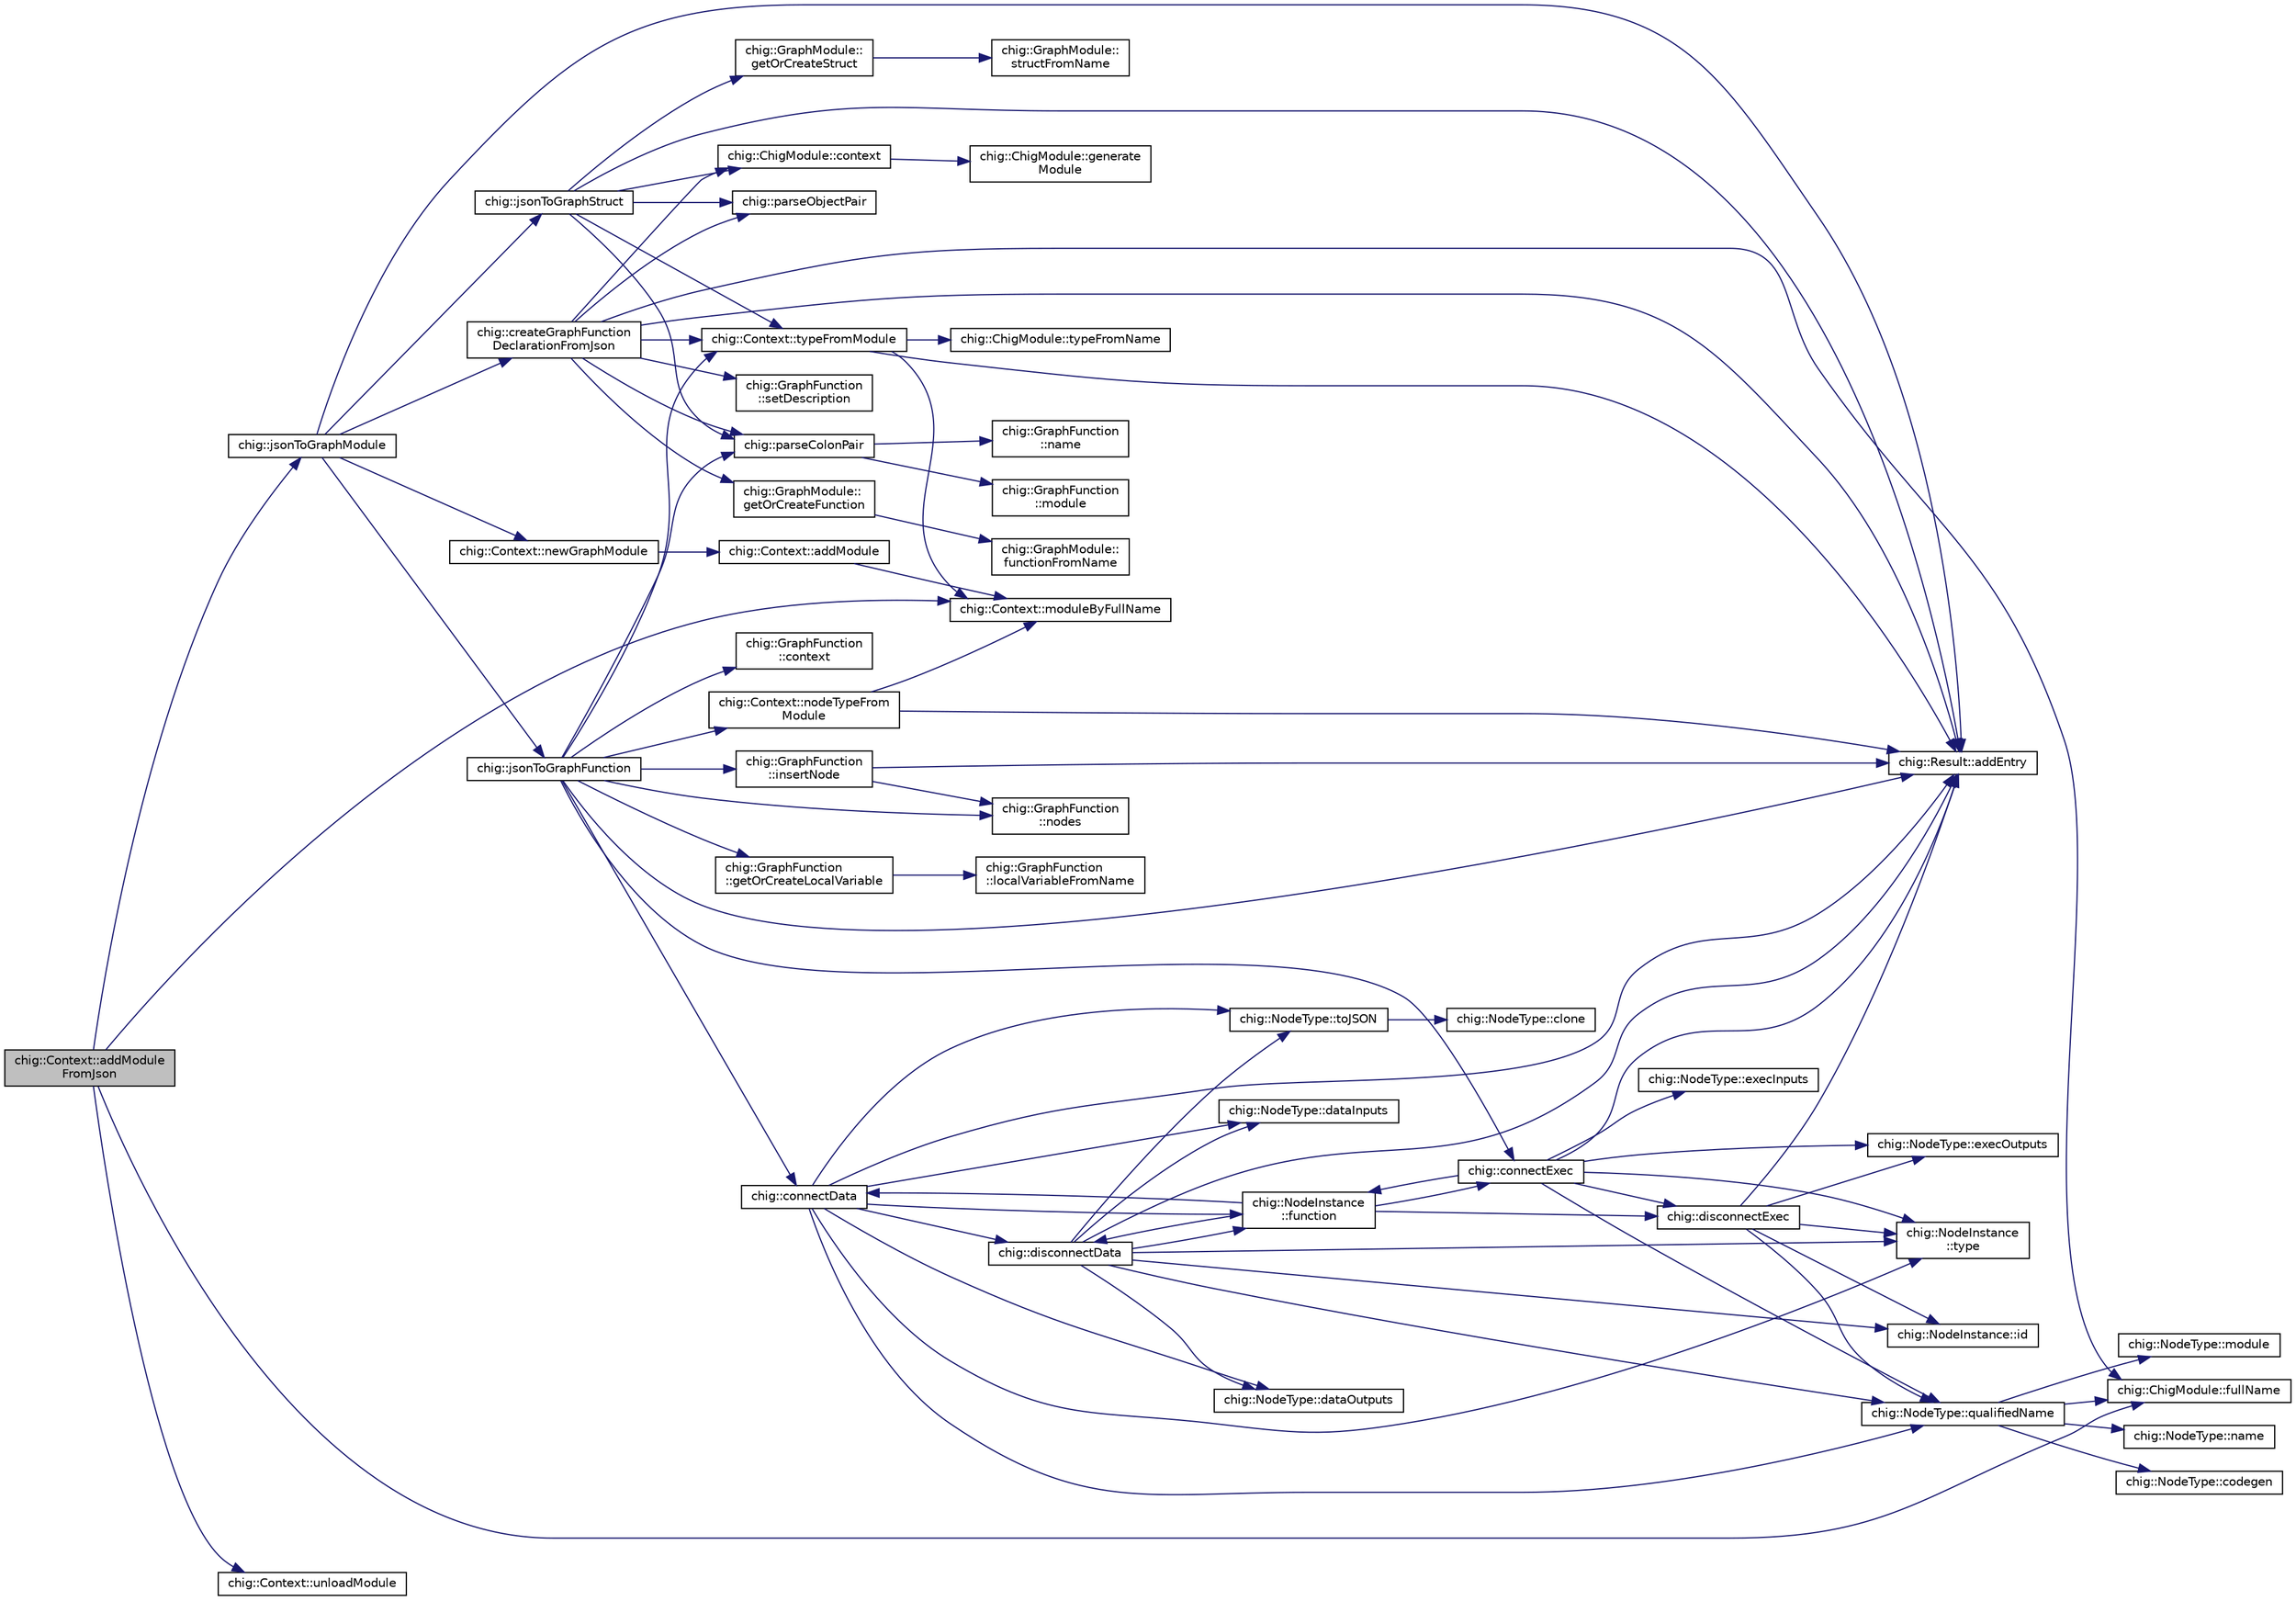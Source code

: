 digraph "chig::Context::addModuleFromJson"
{
 // INTERACTIVE_SVG=YES
  edge [fontname="Helvetica",fontsize="10",labelfontname="Helvetica",labelfontsize="10"];
  node [fontname="Helvetica",fontsize="10",shape=record];
  rankdir="LR";
  Node14 [label="chig::Context::addModule\lFromJson",height=0.2,width=0.4,color="black", fillcolor="grey75", style="filled", fontcolor="black"];
  Node14 -> Node15 [color="midnightblue",fontsize="10",style="solid",fontname="Helvetica"];
  Node15 [label="chig::ChigModule::fullName",height=0.2,width=0.4,color="black", fillcolor="white", style="filled",URL="$structchig_1_1ChigModule.html#ad730121a133fbc474fcb71d49f31f7b3",tooltip="Get the full name of the module. "];
  Node14 -> Node16 [color="midnightblue",fontsize="10",style="solid",fontname="Helvetica"];
  Node16 [label="chig::jsonToGraphModule",height=0.2,width=0.4,color="black", fillcolor="white", style="filled",URL="$namespacechig.html#a3b1bc50c9d7b3cdb17ffcb3ad602f7ab",tooltip="Load a GraphModule from json. "];
  Node16 -> Node17 [color="midnightblue",fontsize="10",style="solid",fontname="Helvetica"];
  Node17 [label="chig::Result::addEntry",height=0.2,width=0.4,color="black", fillcolor="white", style="filled",URL="$structchig_1_1Result.html#aabb30a56760c3a817518912d9eabb491",tooltip="Add a entry to the result, either a warning or an error. "];
  Node16 -> Node18 [color="midnightblue",fontsize="10",style="solid",fontname="Helvetica"];
  Node18 [label="chig::createGraphFunction\lDeclarationFromJson",height=0.2,width=0.4,color="black", fillcolor="white", style="filled",URL="$namespacechig.html#a860a6f4d8180f1fb71729896291891b7",tooltip="Create a forward declaration of a function in a module with an empty graph. "];
  Node18 -> Node17 [color="midnightblue",fontsize="10",style="solid",fontname="Helvetica"];
  Node18 -> Node19 [color="midnightblue",fontsize="10",style="solid",fontname="Helvetica"];
  Node19 [label="chig::ChigModule::context",height=0.2,width=0.4,color="black", fillcolor="white", style="filled",URL="$structchig_1_1ChigModule.html#aad81aae17452ddc5fc43809924236385",tooltip="Get the Context that this module belongs to. "];
  Node19 -> Node20 [color="midnightblue",fontsize="10",style="solid",fontname="Helvetica"];
  Node20 [label="chig::ChigModule::generate\lModule",height=0.2,width=0.4,color="black", fillcolor="white", style="filled",URL="$structchig_1_1ChigModule.html#a7864ea1e3388965d05103768757962a4",tooltip="Generate a llvm::Module from the module. "];
  Node18 -> Node15 [color="midnightblue",fontsize="10",style="solid",fontname="Helvetica"];
  Node18 -> Node21 [color="midnightblue",fontsize="10",style="solid",fontname="Helvetica"];
  Node21 [label="chig::GraphModule::\lgetOrCreateFunction",height=0.2,width=0.4,color="black", fillcolor="white", style="filled",URL="$structchig_1_1GraphModule.html#a628d997f3978987e06a1fc05f86aab36",tooltip="Create a new function if it does&#39;t already exist. "];
  Node21 -> Node22 [color="midnightblue",fontsize="10",style="solid",fontname="Helvetica"];
  Node22 [label="chig::GraphModule::\lfunctionFromName",height=0.2,width=0.4,color="black", fillcolor="white", style="filled",URL="$structchig_1_1GraphModule.html#acf2cd8568f77bb56185e87e8ccb5889c",tooltip="Get a function from the name. "];
  Node18 -> Node23 [color="midnightblue",fontsize="10",style="solid",fontname="Helvetica"];
  Node23 [label="chig::parseColonPair",height=0.2,width=0.4,color="black", fillcolor="white", style="filled",URL="$namespacechig.html#afcb097e8f99cd26ed33dd582f0d952f0",tooltip="Parse a colonated pair Example: lang:i32 would turn into {lang, i32}. "];
  Node23 -> Node24 [color="midnightblue",fontsize="10",style="solid",fontname="Helvetica"];
  Node24 [label="chig::GraphFunction\l::module",height=0.2,width=0.4,color="black", fillcolor="white", style="filled",URL="$structchig_1_1GraphFunction.html#a2eddb58def91a9e0fce7212db3834827",tooltip="Get the GraphModule that contains this GraphFunction. "];
  Node23 -> Node25 [color="midnightblue",fontsize="10",style="solid",fontname="Helvetica"];
  Node25 [label="chig::GraphFunction\l::name",height=0.2,width=0.4,color="black", fillcolor="white", style="filled",URL="$structchig_1_1GraphFunction.html#a3291c0b882b4f73e5d60af4ca75b1a37",tooltip="Get the name of the function. "];
  Node18 -> Node26 [color="midnightblue",fontsize="10",style="solid",fontname="Helvetica"];
  Node26 [label="chig::parseObjectPair",height=0.2,width=0.4,color="black", fillcolor="white", style="filled",URL="$namespacechig.html#a6326319f539f0f122c9784079c859bd3",tooltip="Parse something that looks like: {\"hello\": \"there\"} into {\"hello\", \"there\"}. "];
  Node18 -> Node27 [color="midnightblue",fontsize="10",style="solid",fontname="Helvetica"];
  Node27 [label="chig::GraphFunction\l::setDescription",height=0.2,width=0.4,color="black", fillcolor="white", style="filled",URL="$structchig_1_1GraphFunction.html#af4c4bb89b9458debff0efc8f9693d996",tooltip="Set the description of the function. "];
  Node18 -> Node28 [color="midnightblue",fontsize="10",style="solid",fontname="Helvetica"];
  Node28 [label="chig::Context::typeFromModule",height=0.2,width=0.4,color="black", fillcolor="white", style="filled",URL="$structchig_1_1Context.html#a0a1a3f31844162754866d7d0e877e176",tooltip="Gets a DataType from a module. "];
  Node28 -> Node29 [color="midnightblue",fontsize="10",style="solid",fontname="Helvetica"];
  Node29 [label="chig::Context::moduleByFullName",height=0.2,width=0.4,color="black", fillcolor="white", style="filled",URL="$structchig_1_1Context.html#ae9794348cb6c594497574b13852d6fd1",tooltip="Gets the module by the full name. "];
  Node28 -> Node17 [color="midnightblue",fontsize="10",style="solid",fontname="Helvetica"];
  Node28 -> Node30 [color="midnightblue",fontsize="10",style="solid",fontname="Helvetica"];
  Node30 [label="chig::ChigModule::typeFromName",height=0.2,width=0.4,color="black", fillcolor="white", style="filled",URL="$structchig_1_1ChigModule.html#a7bb138db48ea320a09312ffd1af0999a",tooltip="Get a DataType from the name. "];
  Node16 -> Node31 [color="midnightblue",fontsize="10",style="solid",fontname="Helvetica"];
  Node31 [label="chig::jsonToGraphFunction",height=0.2,width=0.4,color="black", fillcolor="white", style="filled",URL="$namespacechig.html#a62056798e67720d435705b99f7e16cd0",tooltip="Load a GraphFunction–must already exist (use createGraphFunctionDeclarationFromJson) ..."];
  Node31 -> Node17 [color="midnightblue",fontsize="10",style="solid",fontname="Helvetica"];
  Node31 -> Node32 [color="midnightblue",fontsize="10",style="solid",fontname="Helvetica"];
  Node32 [label="chig::connectData",height=0.2,width=0.4,color="black", fillcolor="white", style="filled",URL="$namespacechig.html#ad3c2fc880f6843f9a8a0f5ee0d62249d",tooltip="Connects two nodes&#39; data connections. "];
  Node32 -> Node17 [color="midnightblue",fontsize="10",style="solid",fontname="Helvetica"];
  Node32 -> Node33 [color="midnightblue",fontsize="10",style="solid",fontname="Helvetica"];
  Node33 [label="chig::NodeType::dataInputs",height=0.2,width=0.4,color="black", fillcolor="white", style="filled",URL="$structchig_1_1NodeType.html#ae03c2c70c06ea281a87b1b40c0514064",tooltip="Get the data inputs for the node. "];
  Node32 -> Node34 [color="midnightblue",fontsize="10",style="solid",fontname="Helvetica"];
  Node34 [label="chig::NodeType::dataOutputs",height=0.2,width=0.4,color="black", fillcolor="white", style="filled",URL="$structchig_1_1NodeType.html#aed44920726e20a4403f3d43f88cadb54",tooltip="Get the data outputs for the node. "];
  Node32 -> Node35 [color="midnightblue",fontsize="10",style="solid",fontname="Helvetica"];
  Node35 [label="chig::disconnectData",height=0.2,width=0.4,color="black", fillcolor="white", style="filled",URL="$namespacechig.html#a26aa6586df79345493de9fc130291c18",tooltip="Disconnect a data connection. "];
  Node35 -> Node17 [color="midnightblue",fontsize="10",style="solid",fontname="Helvetica"];
  Node35 -> Node33 [color="midnightblue",fontsize="10",style="solid",fontname="Helvetica"];
  Node35 -> Node34 [color="midnightblue",fontsize="10",style="solid",fontname="Helvetica"];
  Node35 -> Node36 [color="midnightblue",fontsize="10",style="solid",fontname="Helvetica"];
  Node36 [label="chig::NodeInstance\l::function",height=0.2,width=0.4,color="black", fillcolor="white", style="filled",URL="$structchig_1_1NodeInstance.html#ac06ee5988ee5f130088fee83a550f4d2",tooltip="Get the containing GraphFunction. "];
  Node36 -> Node32 [color="midnightblue",fontsize="10",style="solid",fontname="Helvetica"];
  Node36 -> Node37 [color="midnightblue",fontsize="10",style="solid",fontname="Helvetica"];
  Node37 [label="chig::connectExec",height=0.2,width=0.4,color="black", fillcolor="white", style="filled",URL="$namespacechig.html#a8a2e0029b591b2c20b39d570753f123f",tooltip="Connects two nodes&#39; exec connections. "];
  Node37 -> Node17 [color="midnightblue",fontsize="10",style="solid",fontname="Helvetica"];
  Node37 -> Node38 [color="midnightblue",fontsize="10",style="solid",fontname="Helvetica"];
  Node38 [label="chig::disconnectExec",height=0.2,width=0.4,color="black", fillcolor="white", style="filled",URL="$namespacechig.html#ad24a330508033631ef29b2f6e5cf6210",tooltip="Disconnect a exec connection. "];
  Node38 -> Node17 [color="midnightblue",fontsize="10",style="solid",fontname="Helvetica"];
  Node38 -> Node39 [color="midnightblue",fontsize="10",style="solid",fontname="Helvetica"];
  Node39 [label="chig::NodeType::execOutputs",height=0.2,width=0.4,color="black", fillcolor="white", style="filled",URL="$structchig_1_1NodeType.html#afc4ee5b526c87f79a4b4e2a902e209a8",tooltip="Get the execution outputs for the node. "];
  Node38 -> Node40 [color="midnightblue",fontsize="10",style="solid",fontname="Helvetica"];
  Node40 [label="chig::NodeInstance::id",height=0.2,width=0.4,color="black", fillcolor="white", style="filled",URL="$structchig_1_1NodeInstance.html#a0560b8b35612fc845d6464866c425c71",tooltip="Get the ID of the instance, unique to the graph. "];
  Node38 -> Node41 [color="midnightblue",fontsize="10",style="solid",fontname="Helvetica"];
  Node41 [label="chig::NodeType::qualifiedName",height=0.2,width=0.4,color="black", fillcolor="white", style="filled",URL="$structchig_1_1NodeType.html#aec01c9c30813ec9f0e15dda0f7ae34f3",tooltip="Get the qualified name of the node type, like module.name():name() "];
  Node41 -> Node42 [color="midnightblue",fontsize="10",style="solid",fontname="Helvetica"];
  Node42 [label="chig::NodeType::module",height=0.2,width=0.4,color="black", fillcolor="white", style="filled",URL="$structchig_1_1NodeType.html#ad18d6f37b20e92bcd580bcf7c7504e64",tooltip="Get the ChigModule this NodeType belongs to. "];
  Node41 -> Node15 [color="midnightblue",fontsize="10",style="solid",fontname="Helvetica"];
  Node41 -> Node43 [color="midnightblue",fontsize="10",style="solid",fontname="Helvetica"];
  Node43 [label="chig::NodeType::name",height=0.2,width=0.4,color="black", fillcolor="white", style="filled",URL="$structchig_1_1NodeType.html#aeba0c62eaae2a477171d83a65c877f53",tooltip="Get the name of the NodeType in the ChigModule. "];
  Node41 -> Node44 [color="midnightblue",fontsize="10",style="solid",fontname="Helvetica"];
  Node44 [label="chig::NodeType::codegen",height=0.2,width=0.4,color="black", fillcolor="white", style="filled",URL="$structchig_1_1NodeType.html#a07fe116ce84fbf50afd292e82203aedf",tooltip="A virtual function that is called when this node needs to be called. "];
  Node38 -> Node45 [color="midnightblue",fontsize="10",style="solid",fontname="Helvetica"];
  Node45 [label="chig::NodeInstance\l::type",height=0.2,width=0.4,color="black", fillcolor="white", style="filled",URL="$structchig_1_1NodeInstance.html#a5c9d6934e14f56ff4317ff08e170e83a",tooltip="Get the type of the instance. "];
  Node37 -> Node46 [color="midnightblue",fontsize="10",style="solid",fontname="Helvetica"];
  Node46 [label="chig::NodeType::execInputs",height=0.2,width=0.4,color="black", fillcolor="white", style="filled",URL="$structchig_1_1NodeType.html#ad5ef2ca8fec103e87c31ed39564fa050",tooltip="Get the execution inputs for the node. "];
  Node37 -> Node39 [color="midnightblue",fontsize="10",style="solid",fontname="Helvetica"];
  Node37 -> Node36 [color="midnightblue",fontsize="10",style="solid",fontname="Helvetica"];
  Node37 -> Node41 [color="midnightblue",fontsize="10",style="solid",fontname="Helvetica"];
  Node37 -> Node45 [color="midnightblue",fontsize="10",style="solid",fontname="Helvetica"];
  Node36 -> Node35 [color="midnightblue",fontsize="10",style="solid",fontname="Helvetica"];
  Node36 -> Node38 [color="midnightblue",fontsize="10",style="solid",fontname="Helvetica"];
  Node35 -> Node40 [color="midnightblue",fontsize="10",style="solid",fontname="Helvetica"];
  Node35 -> Node41 [color="midnightblue",fontsize="10",style="solid",fontname="Helvetica"];
  Node35 -> Node47 [color="midnightblue",fontsize="10",style="solid",fontname="Helvetica"];
  Node47 [label="chig::NodeType::toJSON",height=0.2,width=0.4,color="black", fillcolor="white", style="filled",URL="$structchig_1_1NodeType.html#ae32c95d458c85ea3633a3e5cb9fd321c",tooltip="Create the JSON necessary to store the object. "];
  Node47 -> Node48 [color="midnightblue",fontsize="10",style="solid",fontname="Helvetica"];
  Node48 [label="chig::NodeType::clone",height=0.2,width=0.4,color="black", fillcolor="white", style="filled",URL="$structchig_1_1NodeType.html#a4225c75840cda9382e6f5ff169d59513",tooltip="Clones the type. "];
  Node35 -> Node45 [color="midnightblue",fontsize="10",style="solid",fontname="Helvetica"];
  Node32 -> Node36 [color="midnightblue",fontsize="10",style="solid",fontname="Helvetica"];
  Node32 -> Node41 [color="midnightblue",fontsize="10",style="solid",fontname="Helvetica"];
  Node32 -> Node47 [color="midnightblue",fontsize="10",style="solid",fontname="Helvetica"];
  Node32 -> Node45 [color="midnightblue",fontsize="10",style="solid",fontname="Helvetica"];
  Node31 -> Node37 [color="midnightblue",fontsize="10",style="solid",fontname="Helvetica"];
  Node31 -> Node49 [color="midnightblue",fontsize="10",style="solid",fontname="Helvetica"];
  Node49 [label="chig::GraphFunction\l::context",height=0.2,width=0.4,color="black", fillcolor="white", style="filled",URL="$structchig_1_1GraphFunction.html#a1e937f70e87b2d783211f31a6ddfb91c",tooltip="Get the context. "];
  Node31 -> Node50 [color="midnightblue",fontsize="10",style="solid",fontname="Helvetica"];
  Node50 [label="chig::GraphFunction\l::getOrCreateLocalVariable",height=0.2,width=0.4,color="black", fillcolor="white", style="filled",URL="$structchig_1_1GraphFunction.html#a964778b9436923d46b84777331ad008c",tooltip="Create a new local varaible in the module. "];
  Node50 -> Node51 [color="midnightblue",fontsize="10",style="solid",fontname="Helvetica"];
  Node51 [label="chig::GraphFunction\l::localVariableFromName",height=0.2,width=0.4,color="black", fillcolor="white", style="filled",URL="$structchig_1_1GraphFunction.html#a34c7e4d2c114b9ba672a55dc2793f69c",tooltip="Get a local varaible by name. "];
  Node31 -> Node52 [color="midnightblue",fontsize="10",style="solid",fontname="Helvetica"];
  Node52 [label="chig::GraphFunction\l::insertNode",height=0.2,width=0.4,color="black", fillcolor="white", style="filled",URL="$structchig_1_1GraphFunction.html#a42a4f4bd68404961e6c96520e154b656",tooltip="Add a node to the graph. "];
  Node52 -> Node53 [color="midnightblue",fontsize="10",style="solid",fontname="Helvetica"];
  Node53 [label="chig::GraphFunction\l::nodes",height=0.2,width=0.4,color="black", fillcolor="white", style="filled",URL="$structchig_1_1GraphFunction.html#a7460b1b14cbf073f576968e1a1ed1cd5",tooltip="Get the nodes in the function Usually called by connectData or connectExec or GraphFunction. "];
  Node52 -> Node17 [color="midnightblue",fontsize="10",style="solid",fontname="Helvetica"];
  Node31 -> Node53 [color="midnightblue",fontsize="10",style="solid",fontname="Helvetica"];
  Node31 -> Node54 [color="midnightblue",fontsize="10",style="solid",fontname="Helvetica"];
  Node54 [label="chig::Context::nodeTypeFrom\lModule",height=0.2,width=0.4,color="black", fillcolor="white", style="filled",URL="$structchig_1_1Context.html#ae9a1bc6f91e7ee0a5363722e5f8916e3",tooltip="Gets a NodeType from the JSON and name. "];
  Node54 -> Node29 [color="midnightblue",fontsize="10",style="solid",fontname="Helvetica"];
  Node54 -> Node17 [color="midnightblue",fontsize="10",style="solid",fontname="Helvetica"];
  Node31 -> Node23 [color="midnightblue",fontsize="10",style="solid",fontname="Helvetica"];
  Node31 -> Node28 [color="midnightblue",fontsize="10",style="solid",fontname="Helvetica"];
  Node16 -> Node55 [color="midnightblue",fontsize="10",style="solid",fontname="Helvetica"];
  Node55 [label="chig::jsonToGraphStruct",height=0.2,width=0.4,color="black", fillcolor="white", style="filled",URL="$namespacechig.html#a2af3c68005d33184e5e66b35c4737902",tooltip="Load a GraphStruct from json. "];
  Node55 -> Node17 [color="midnightblue",fontsize="10",style="solid",fontname="Helvetica"];
  Node55 -> Node19 [color="midnightblue",fontsize="10",style="solid",fontname="Helvetica"];
  Node55 -> Node56 [color="midnightblue",fontsize="10",style="solid",fontname="Helvetica"];
  Node56 [label="chig::GraphModule::\lgetOrCreateStruct",height=0.2,width=0.4,color="black", fillcolor="white", style="filled",URL="$structchig_1_1GraphModule.html#af766a22d33074aafe823b19218321d6e",tooltip="Create a new struct in the module. "];
  Node56 -> Node57 [color="midnightblue",fontsize="10",style="solid",fontname="Helvetica"];
  Node57 [label="chig::GraphModule::\lstructFromName",height=0.2,width=0.4,color="black", fillcolor="white", style="filled",URL="$structchig_1_1GraphModule.html#a64831f6b192140fb9014025717df72ac",tooltip="Get a struct by name. "];
  Node55 -> Node23 [color="midnightblue",fontsize="10",style="solid",fontname="Helvetica"];
  Node55 -> Node26 [color="midnightblue",fontsize="10",style="solid",fontname="Helvetica"];
  Node55 -> Node28 [color="midnightblue",fontsize="10",style="solid",fontname="Helvetica"];
  Node16 -> Node58 [color="midnightblue",fontsize="10",style="solid",fontname="Helvetica"];
  Node58 [label="chig::Context::newGraphModule",height=0.2,width=0.4,color="black", fillcolor="white", style="filled",URL="$structchig_1_1Context.html#abc23e74bddad2f97fecc6041dee22b2b",tooltip="Create a new GraphModule with the given full name. "];
  Node58 -> Node59 [color="midnightblue",fontsize="10",style="solid",fontname="Helvetica"];
  Node59 [label="chig::Context::addModule",height=0.2,width=0.4,color="black", fillcolor="white", style="filled",URL="$structchig_1_1Context.html#aa6216fb103dda5088af5ef8ba6f65817",tooltip="Adds a custom module to the Context This usually doesn&#39;t get called, use the gsl::string_span<> overl..."];
  Node59 -> Node29 [color="midnightblue",fontsize="10",style="solid",fontname="Helvetica"];
  Node14 -> Node29 [color="midnightblue",fontsize="10",style="solid",fontname="Helvetica"];
  Node14 -> Node60 [color="midnightblue",fontsize="10",style="solid",fontname="Helvetica"];
  Node60 [label="chig::Context::unloadModule",height=0.2,width=0.4,color="black", fillcolor="white", style="filled",URL="$structchig_1_1Context.html#af692ac28d1822e686430bc28228244c5",tooltip="Unloads a module. "];
}
